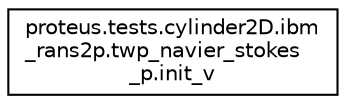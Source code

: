 digraph "Graphical Class Hierarchy"
{
 // LATEX_PDF_SIZE
  edge [fontname="Helvetica",fontsize="10",labelfontname="Helvetica",labelfontsize="10"];
  node [fontname="Helvetica",fontsize="10",shape=record];
  rankdir="LR";
  Node0 [label="proteus.tests.cylinder2D.ibm\l_rans2p.twp_navier_stokes\l_p.init_v",height=0.2,width=0.4,color="black", fillcolor="white", style="filled",URL="$de/da9/classproteus_1_1tests_1_1cylinder2D_1_1ibm__rans2p_1_1twp__navier__stokes__p_1_1init__v.html",tooltip=" "];
}
